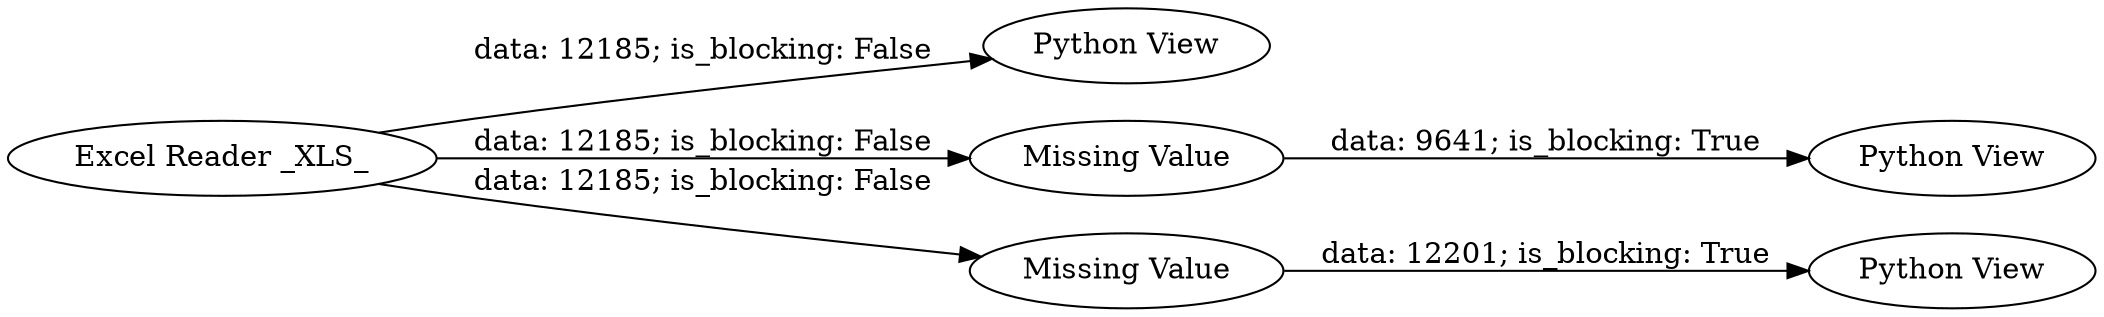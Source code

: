 digraph {
	"-6274767706020685802_10" [label="Python View"]
	"-6274767706020685802_11" [label="Python View"]
	"-6274767706020685802_8" [label="Excel Reader _XLS_"]
	"-6274767706020685802_9" [label="Missing Value"]
	"-6274767706020685802_13" [label="Python View"]
	"-6274767706020685802_12" [label="Missing Value"]
	"-6274767706020685802_12" -> "-6274767706020685802_13" [label="data: 12201; is_blocking: True"]
	"-6274767706020685802_9" -> "-6274767706020685802_11" [label="data: 9641; is_blocking: True"]
	"-6274767706020685802_8" -> "-6274767706020685802_12" [label="data: 12185; is_blocking: False"]
	"-6274767706020685802_8" -> "-6274767706020685802_10" [label="data: 12185; is_blocking: False"]
	"-6274767706020685802_8" -> "-6274767706020685802_9" [label="data: 12185; is_blocking: False"]
	rankdir=LR
}
